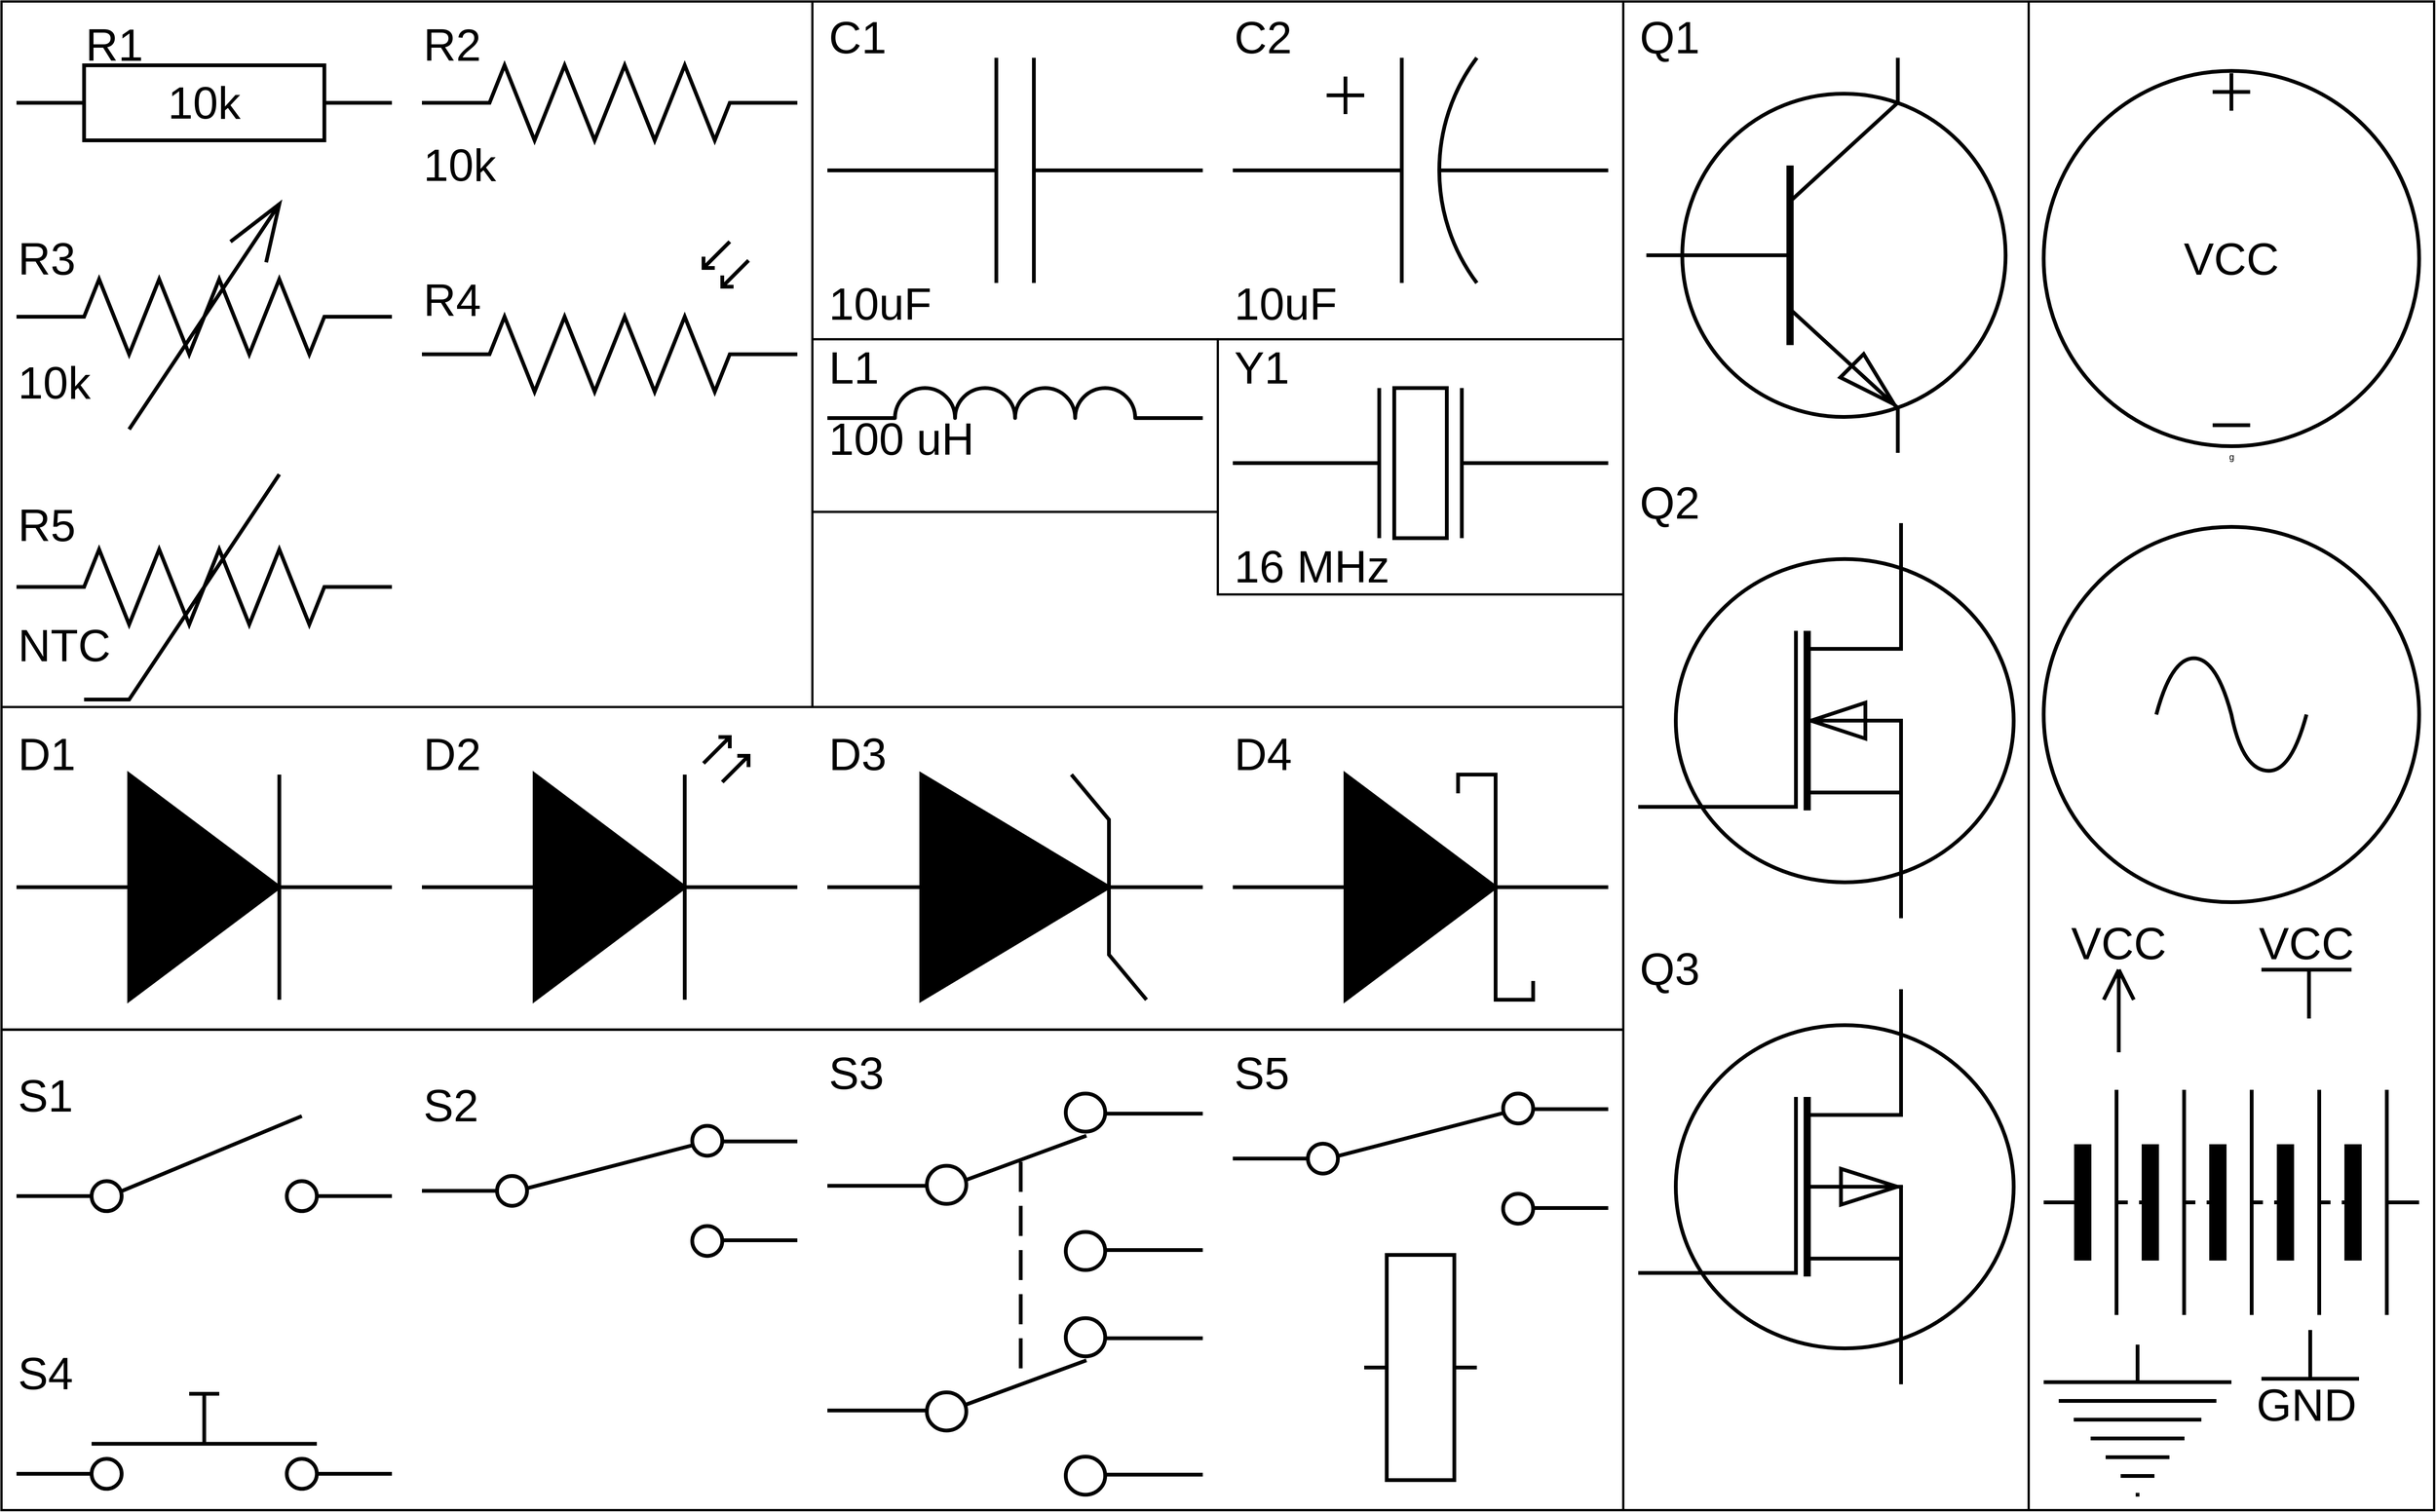 <mxfile version="19.0.3" type="device"><diagram id="eunVPivYThl2-q8O-7R9" name="Page-1"><mxGraphModel dx="1730" dy="1082" grid="1" gridSize="10" guides="1" tooltips="1" connect="1" arrows="1" fold="1" page="1" pageScale="1" pageWidth="850" pageHeight="1100" math="1" shadow="0"><root><mxCell id="0"/><mxCell id="1" parent="0"/><mxCell id="cI4F6hkZ886w3pGN_1YM-25" value="" style="group" vertex="1" connectable="0" parent="1"><mxGeometry x="2720" y="10" width="540" height="2010" as="geometry"/></mxCell><mxCell id="cI4F6hkZ886w3pGN_1YM-23" value="" style="rounded=0;whiteSpace=wrap;html=1;fontSize=60;strokeWidth=3;fillColor=none;" vertex="1" parent="cI4F6hkZ886w3pGN_1YM-25"><mxGeometry width="540" height="2010" as="geometry"/></mxCell><mxCell id="cI4F6hkZ886w3pGN_1YM-37" value="" style="pointerEvents=1;verticalLabelPosition=bottom;shadow=0;dashed=0;align=center;html=1;verticalAlign=top;shape=mxgraph.electrical.miscellaneous.batteryStack;fontSize=60;strokeWidth=5;fillColor=none;aspect=fixed;" vertex="1" parent="cI4F6hkZ886w3pGN_1YM-25"><mxGeometry x="20" y="1450" width="500" height="300" as="geometry"/></mxCell><mxCell id="cI4F6hkZ886w3pGN_1YM-26" value="" style="group" vertex="1" connectable="0" parent="cI4F6hkZ886w3pGN_1YM-25"><mxGeometry x="90" y="1240" width="60" height="160" as="geometry"/></mxCell><mxCell id="cI4F6hkZ886w3pGN_1YM-7" value="" style="endArrow=none;html=1;rounded=0;strokeWidth=5;" edge="1" parent="cI4F6hkZ886w3pGN_1YM-26"><mxGeometry width="50" height="50" relative="1" as="geometry"><mxPoint x="30" y="160" as="sourcePoint"/><mxPoint x="30" y="50" as="targetPoint"/></mxGeometry></mxCell><mxCell id="cI4F6hkZ886w3pGN_1YM-8" value="" style="endArrow=none;html=1;rounded=0;strokeWidth=5;" edge="1" parent="cI4F6hkZ886w3pGN_1YM-26"><mxGeometry width="50" height="50" relative="1" as="geometry"><mxPoint x="50" y="90" as="sourcePoint"/><mxPoint x="30" y="50" as="targetPoint"/></mxGeometry></mxCell><mxCell id="cI4F6hkZ886w3pGN_1YM-9" value="" style="endArrow=none;html=1;rounded=0;strokeWidth=5;" edge="1" parent="cI4F6hkZ886w3pGN_1YM-26"><mxGeometry width="50" height="50" relative="1" as="geometry"><mxPoint x="10" y="90" as="sourcePoint"/><mxPoint x="30" y="50" as="targetPoint"/></mxGeometry></mxCell><mxCell id="cI4F6hkZ886w3pGN_1YM-10" value="&lt;font style=&quot;font-size: 60px;&quot;&gt;VCC&lt;/font&gt;" style="text;html=1;strokeColor=none;fillColor=none;align=center;verticalAlign=middle;whiteSpace=wrap;rounded=0;" vertex="1" parent="cI4F6hkZ886w3pGN_1YM-26"><mxGeometry width="60" height="30" as="geometry"/></mxCell><mxCell id="cI4F6hkZ886w3pGN_1YM-35" value="" style="group" vertex="1" connectable="0" parent="cI4F6hkZ886w3pGN_1YM-25"><mxGeometry x="310" y="1240" width="120" height="115" as="geometry"/></mxCell><mxCell id="cI4F6hkZ886w3pGN_1YM-20" value="" style="endArrow=none;html=1;rounded=0;fontSize=60;strokeWidth=5;" edge="1" parent="cI4F6hkZ886w3pGN_1YM-35"><mxGeometry width="50" height="50" relative="1" as="geometry"><mxPoint y="50" as="sourcePoint"/><mxPoint x="120" y="50" as="targetPoint"/></mxGeometry></mxCell><mxCell id="cI4F6hkZ886w3pGN_1YM-21" value="" style="endArrow=none;html=1;rounded=0;fontSize=60;strokeWidth=5;" edge="1" parent="cI4F6hkZ886w3pGN_1YM-35"><mxGeometry width="50" height="50" relative="1" as="geometry"><mxPoint x="63.333" y="50" as="sourcePoint"/><mxPoint x="63.333" y="115" as="targetPoint"/></mxGeometry></mxCell><mxCell id="cI4F6hkZ886w3pGN_1YM-22" value="&lt;font style=&quot;font-size: 60px;&quot;&gt;VCC&lt;/font&gt;" style="text;html=1;strokeColor=none;fillColor=none;align=center;verticalAlign=middle;whiteSpace=wrap;rounded=0;" vertex="1" parent="cI4F6hkZ886w3pGN_1YM-35"><mxGeometry x="30" width="60" height="30" as="geometry"/></mxCell><mxCell id="ReCDtFQWEytc7w4hu0Rg-66" value="" style="rounded=0;whiteSpace=wrap;html=1;fontSize=60;strokeWidth=3;fillColor=none;" parent="1" vertex="1"><mxGeometry x="2180" y="10" width="540" height="2010" as="geometry"/></mxCell><mxCell id="ReCDtFQWEytc7w4hu0Rg-44" value="" style="rounded=0;whiteSpace=wrap;html=1;fontSize=60;strokeWidth=3;fillColor=none;" parent="1" vertex="1"><mxGeometry x="1640" y="460" width="540" height="340" as="geometry"/></mxCell><mxCell id="ReCDtFQWEytc7w4hu0Rg-53" value="" style="rounded=0;whiteSpace=wrap;html=1;fontSize=60;strokeWidth=3;fillColor=none;" parent="1" vertex="1"><mxGeometry x="20" y="1379.67" width="2160" height="640.33" as="geometry"/></mxCell><mxCell id="ReCDtFQWEytc7w4hu0Rg-40" value="" style="rounded=0;whiteSpace=wrap;html=1;fontSize=60;strokeWidth=3;fillColor=none;" parent="1" vertex="1"><mxGeometry x="20" y="950" width="2160" height="430" as="geometry"/></mxCell><mxCell id="ReCDtFQWEytc7w4hu0Rg-19" value="" style="rounded=0;whiteSpace=wrap;html=1;fontSize=60;strokeWidth=3;fillColor=none;" parent="1" vertex="1"><mxGeometry x="20" y="10" width="1080" height="940" as="geometry"/></mxCell><mxCell id="ReCDtFQWEytc7w4hu0Rg-1" value="" style="pointerEvents=1;verticalLabelPosition=bottom;shadow=0;dashed=0;align=center;html=1;verticalAlign=top;shape=mxgraph.electrical.resistors.resistor_1;aspect=fixed;strokeWidth=5;" parent="1" vertex="1"><mxGeometry x="40" y="95" width="500" height="100" as="geometry"/></mxCell><mxCell id="ReCDtFQWEytc7w4hu0Rg-2" value="" style="pointerEvents=1;verticalLabelPosition=bottom;shadow=0;dashed=0;align=center;html=1;verticalAlign=top;shape=mxgraph.electrical.resistors.resistor_2;aspect=fixed;strokeWidth=5;" parent="1" vertex="1"><mxGeometry x="580" y="95" width="500" height="100" as="geometry"/></mxCell><mxCell id="ReCDtFQWEytc7w4hu0Rg-4" value="" style="pointerEvents=1;verticalLabelPosition=bottom;shadow=0;dashed=0;align=center;html=1;verticalAlign=top;shape=mxgraph.electrical.resistors.variable_resistor_2;aspect=fixed;strokeWidth=5;" parent="1" vertex="1"><mxGeometry x="40" y="280" width="500" height="300" as="geometry"/></mxCell><mxCell id="ReCDtFQWEytc7w4hu0Rg-5" value="" style="pointerEvents=1;verticalLabelPosition=bottom;shadow=0;dashed=0;align=center;html=1;verticalAlign=top;shape=mxgraph.electrical.resistors.symmetrical_photoconductive_transducer;strokeWidth=5;aspect=fixed;" parent="1" vertex="1"><mxGeometry x="580" y="330" width="500" height="200" as="geometry"/></mxCell><mxCell id="ReCDtFQWEytc7w4hu0Rg-6" value="" style="pointerEvents=1;verticalLabelPosition=bottom;shadow=0;dashed=0;align=center;html=1;verticalAlign=top;shape=mxgraph.electrical.resistors.nonlinear_resistor;strokeWidth=5;aspect=fixed;" parent="1" vertex="1"><mxGeometry x="40" y="640" width="500" height="300" as="geometry"/></mxCell><mxCell id="ReCDtFQWEytc7w4hu0Rg-7" value="&lt;font style=&quot;font-size: 60px;&quot;&gt;10k&lt;/font&gt;" style="text;html=1;strokeColor=none;fillColor=none;align=center;verticalAlign=middle;whiteSpace=wrap;rounded=0;" parent="1" vertex="1"><mxGeometry x="130" y="117.5" width="320" height="55" as="geometry"/></mxCell><mxCell id="ReCDtFQWEytc7w4hu0Rg-9" value="&lt;font style=&quot;font-size: 60px;&quot;&gt;R1&lt;/font&gt;" style="text;html=1;strokeColor=none;fillColor=none;align=left;verticalAlign=middle;whiteSpace=wrap;rounded=0;" parent="1" vertex="1"><mxGeometry x="130" y="40" width="320" height="55" as="geometry"/></mxCell><mxCell id="ReCDtFQWEytc7w4hu0Rg-10" value="&lt;font style=&quot;font-size: 60px;&quot;&gt;R2&lt;/font&gt;" style="text;html=1;strokeColor=none;fillColor=none;align=left;verticalAlign=middle;whiteSpace=wrap;rounded=0;" parent="1" vertex="1"><mxGeometry x="580" y="40" width="320" height="55" as="geometry"/></mxCell><mxCell id="ReCDtFQWEytc7w4hu0Rg-11" value="&lt;font style=&quot;font-size: 60px;&quot;&gt;10k&lt;/font&gt;" style="text;html=1;strokeColor=none;fillColor=none;align=left;verticalAlign=middle;whiteSpace=wrap;rounded=0;" parent="1" vertex="1"><mxGeometry x="580" y="200" width="320" height="55" as="geometry"/></mxCell><mxCell id="ReCDtFQWEytc7w4hu0Rg-12" value="&lt;font style=&quot;font-size: 60px;&quot;&gt;R3&lt;/font&gt;" style="text;html=1;strokeColor=none;fillColor=none;align=left;verticalAlign=middle;whiteSpace=wrap;rounded=0;" parent="1" vertex="1"><mxGeometry x="40" y="325" width="320" height="55" as="geometry"/></mxCell><mxCell id="ReCDtFQWEytc7w4hu0Rg-13" value="&lt;font style=&quot;font-size: 60px;&quot;&gt;10k&lt;/font&gt;" style="text;html=1;strokeColor=none;fillColor=none;align=left;verticalAlign=middle;whiteSpace=wrap;rounded=0;" parent="1" vertex="1"><mxGeometry x="40" y="490" width="320" height="55" as="geometry"/></mxCell><mxCell id="ReCDtFQWEytc7w4hu0Rg-14" value="&lt;font style=&quot;font-size: 60px;&quot;&gt;R4&lt;/font&gt;" style="text;html=1;strokeColor=none;fillColor=none;align=left;verticalAlign=middle;whiteSpace=wrap;rounded=0;" parent="1" vertex="1"><mxGeometry x="580" y="380" width="320" height="55" as="geometry"/></mxCell><mxCell id="ReCDtFQWEytc7w4hu0Rg-16" value="&lt;font style=&quot;font-size: 60px;&quot;&gt;R5&lt;/font&gt;" style="text;html=1;strokeColor=none;fillColor=none;align=left;verticalAlign=middle;whiteSpace=wrap;rounded=0;" parent="1" vertex="1"><mxGeometry x="40" y="680" width="320" height="55" as="geometry"/></mxCell><mxCell id="ReCDtFQWEytc7w4hu0Rg-17" value="&lt;font style=&quot;font-size: 60px;&quot;&gt;NTC&lt;/font&gt;" style="text;html=1;strokeColor=none;fillColor=none;align=left;verticalAlign=middle;whiteSpace=wrap;rounded=0;" parent="1" vertex="1"><mxGeometry x="40" y="840" width="320" height="55" as="geometry"/></mxCell><mxCell id="ReCDtFQWEytc7w4hu0Rg-20" value="" style="rounded=0;whiteSpace=wrap;html=1;fontSize=60;strokeWidth=3;fillColor=none;" parent="1" vertex="1"><mxGeometry x="1100" y="10" width="1080" height="450" as="geometry"/></mxCell><mxCell id="ReCDtFQWEytc7w4hu0Rg-27" value="" style="rounded=0;whiteSpace=wrap;html=1;fontSize=60;strokeWidth=3;fillColor=none;" parent="1" vertex="1"><mxGeometry x="1100" y="460" width="540" height="230" as="geometry"/></mxCell><mxCell id="BkgYr3boStiaqhYG2UA8-1" value="" style="group" parent="1" vertex="1" connectable="0"><mxGeometry x="1120" y="30" width="500" height="410" as="geometry"/></mxCell><mxCell id="ReCDtFQWEytc7w4hu0Rg-21" value="" style="pointerEvents=1;verticalLabelPosition=bottom;shadow=0;dashed=0;align=center;html=1;verticalAlign=top;shape=mxgraph.electrical.capacitors.capacitor_1;fontSize=60;strokeWidth=5;fillColor=none;aspect=fixed;" parent="BkgYr3boStiaqhYG2UA8-1" vertex="1"><mxGeometry y="55" width="500" height="300" as="geometry"/></mxCell><mxCell id="ReCDtFQWEytc7w4hu0Rg-22" value="&lt;font style=&quot;font-size: 60px;&quot;&gt;C1&lt;/font&gt;" style="text;html=1;strokeColor=none;fillColor=none;align=left;verticalAlign=middle;whiteSpace=wrap;rounded=0;" parent="BkgYr3boStiaqhYG2UA8-1" vertex="1"><mxGeometry width="320" height="55" as="geometry"/></mxCell><mxCell id="ReCDtFQWEytc7w4hu0Rg-24" value="&lt;font style=&quot;font-size: 60px;&quot;&gt;10uF&lt;/font&gt;" style="text;html=1;strokeColor=none;fillColor=none;align=left;verticalAlign=middle;whiteSpace=wrap;rounded=0;" parent="BkgYr3boStiaqhYG2UA8-1" vertex="1"><mxGeometry y="355" width="320" height="55" as="geometry"/></mxCell><mxCell id="BkgYr3boStiaqhYG2UA8-2" value="" style="group" parent="1" vertex="1" connectable="0"><mxGeometry x="1660" y="30" width="500" height="410" as="geometry"/></mxCell><mxCell id="ReCDtFQWEytc7w4hu0Rg-23" value="" style="pointerEvents=1;verticalLabelPosition=bottom;shadow=0;dashed=0;align=center;html=1;verticalAlign=top;shape=mxgraph.electrical.capacitors.capacitor_3;fontSize=60;strokeWidth=5;fillColor=none;aspect=fixed;" parent="BkgYr3boStiaqhYG2UA8-2" vertex="1"><mxGeometry y="55" width="500" height="300" as="geometry"/></mxCell><mxCell id="ReCDtFQWEytc7w4hu0Rg-25" value="&lt;font style=&quot;font-size: 60px;&quot;&gt;C2&lt;/font&gt;" style="text;html=1;strokeColor=none;fillColor=none;align=left;verticalAlign=middle;whiteSpace=wrap;rounded=0;" parent="BkgYr3boStiaqhYG2UA8-2" vertex="1"><mxGeometry width="320" height="55" as="geometry"/></mxCell><mxCell id="ReCDtFQWEytc7w4hu0Rg-26" value="&lt;font style=&quot;font-size: 60px;&quot;&gt;10uF&lt;/font&gt;" style="text;html=1;strokeColor=none;fillColor=none;align=left;verticalAlign=middle;whiteSpace=wrap;rounded=0;" parent="BkgYr3boStiaqhYG2UA8-2" vertex="1"><mxGeometry y="355" width="320" height="55" as="geometry"/></mxCell><mxCell id="BkgYr3boStiaqhYG2UA8-3" value="" style="group" parent="1" vertex="1" connectable="0"><mxGeometry x="1120" y="470" width="500" height="150" as="geometry"/></mxCell><mxCell id="ReCDtFQWEytc7w4hu0Rg-28" value="" style="pointerEvents=1;verticalLabelPosition=bottom;shadow=0;dashed=0;align=center;html=1;verticalAlign=top;shape=mxgraph.electrical.inductors.inductor_3;fontSize=60;strokeWidth=5;fillColor=none;aspect=fixed;" parent="BkgYr3boStiaqhYG2UA8-3" vertex="1"><mxGeometry y="55" width="500" height="40" as="geometry"/></mxCell><mxCell id="ReCDtFQWEytc7w4hu0Rg-30" value="&lt;font style=&quot;font-size: 60px;&quot;&gt;L1&lt;/font&gt;" style="text;html=1;strokeColor=none;fillColor=none;align=left;verticalAlign=middle;whiteSpace=wrap;rounded=0;" parent="BkgYr3boStiaqhYG2UA8-3" vertex="1"><mxGeometry width="320" height="55" as="geometry"/></mxCell><mxCell id="ReCDtFQWEytc7w4hu0Rg-31" value="&lt;span style=&quot;font-size: 60px;&quot;&gt;100 uH&lt;/span&gt;" style="text;html=1;strokeColor=none;fillColor=none;align=left;verticalAlign=middle;whiteSpace=wrap;rounded=0;" parent="BkgYr3boStiaqhYG2UA8-3" vertex="1"><mxGeometry y="95" width="320" height="55" as="geometry"/></mxCell><mxCell id="BkgYr3boStiaqhYG2UA8-4" value="" style="group" parent="1" vertex="1" connectable="0"><mxGeometry x="40" y="985" width="500" height="355" as="geometry"/></mxCell><mxCell id="ReCDtFQWEytc7w4hu0Rg-32" value="" style="pointerEvents=1;fillColor=strokeColor;verticalLabelPosition=bottom;shadow=0;dashed=0;align=center;html=1;verticalAlign=top;shape=mxgraph.electrical.diodes.diode;fontSize=60;strokeWidth=5;aspect=fixed;" parent="BkgYr3boStiaqhYG2UA8-4" vertex="1"><mxGeometry y="55" width="500" height="300" as="geometry"/></mxCell><mxCell id="ReCDtFQWEytc7w4hu0Rg-33" value="&lt;font style=&quot;font-size: 60px;&quot;&gt;D1&lt;/font&gt;" style="text;html=1;strokeColor=none;fillColor=none;align=left;verticalAlign=middle;whiteSpace=wrap;rounded=0;" parent="BkgYr3boStiaqhYG2UA8-4" vertex="1"><mxGeometry width="320" height="55" as="geometry"/></mxCell><mxCell id="BkgYr3boStiaqhYG2UA8-5" value="" style="group" parent="1" vertex="1" connectable="0"><mxGeometry x="580" y="985" width="500" height="355" as="geometry"/></mxCell><mxCell id="ReCDtFQWEytc7w4hu0Rg-38" value="" style="verticalLabelPosition=bottom;shadow=0;dashed=0;align=center;html=1;verticalAlign=top;shape=mxgraph.electrical.opto_electronics.led_2;pointerEvents=1;fontSize=60;strokeWidth=5;fillColor=#000000;aspect=fixed;" parent="BkgYr3boStiaqhYG2UA8-5" vertex="1"><mxGeometry y="5" width="500" height="350" as="geometry"/></mxCell><mxCell id="ReCDtFQWEytc7w4hu0Rg-39" value="&lt;font style=&quot;font-size: 60px;&quot;&gt;D2&lt;/font&gt;" style="text;html=1;strokeColor=none;fillColor=none;align=left;verticalAlign=middle;whiteSpace=wrap;rounded=0;" parent="BkgYr3boStiaqhYG2UA8-5" vertex="1"><mxGeometry width="320" height="55" as="geometry"/></mxCell><mxCell id="BkgYr3boStiaqhYG2UA8-6" value="" style="group" parent="1" vertex="1" connectable="0"><mxGeometry x="1120" y="985" width="500" height="355" as="geometry"/></mxCell><mxCell id="ReCDtFQWEytc7w4hu0Rg-36" value="" style="pointerEvents=1;fillColor=strokeColor;verticalLabelPosition=bottom;shadow=0;dashed=0;align=center;html=1;verticalAlign=top;shape=mxgraph.electrical.diodes.zener_diode_3;fontSize=60;strokeWidth=5;aspect=fixed;" parent="BkgYr3boStiaqhYG2UA8-6" vertex="1"><mxGeometry y="55" width="500" height="300" as="geometry"/></mxCell><mxCell id="ReCDtFQWEytc7w4hu0Rg-37" value="&lt;font style=&quot;font-size: 60px;&quot;&gt;D3&lt;/font&gt;" style="text;html=1;strokeColor=none;fillColor=none;align=left;verticalAlign=middle;whiteSpace=wrap;rounded=0;" parent="BkgYr3boStiaqhYG2UA8-6" vertex="1"><mxGeometry width="320" height="55" as="geometry"/></mxCell><mxCell id="BkgYr3boStiaqhYG2UA8-7" value="" style="group" parent="1" vertex="1" connectable="0"><mxGeometry x="1660" y="985" width="500" height="395" as="geometry"/></mxCell><mxCell id="ReCDtFQWEytc7w4hu0Rg-34" value="" style="pointerEvents=1;fillColor=strokeColor;verticalLabelPosition=bottom;shadow=0;dashed=0;align=center;html=1;verticalAlign=top;shape=mxgraph.electrical.diodes.schottky_diode;fontSize=60;strokeWidth=5;aspect=fixed;" parent="BkgYr3boStiaqhYG2UA8-7" vertex="1"><mxGeometry y="55" width="500" height="300" as="geometry"/></mxCell><mxCell id="ReCDtFQWEytc7w4hu0Rg-35" value="&lt;font style=&quot;font-size: 60px;&quot;&gt;D4&lt;/font&gt;" style="text;html=1;strokeColor=none;fillColor=none;align=left;verticalAlign=middle;whiteSpace=wrap;rounded=0;" parent="BkgYr3boStiaqhYG2UA8-7" vertex="1"><mxGeometry width="320" height="55" as="geometry"/></mxCell><mxCell id="BkgYr3boStiaqhYG2UA8-8" value="" style="group" parent="1" vertex="1" connectable="0"><mxGeometry x="40" y="1440" width="500" height="188.33" as="geometry"/></mxCell><mxCell id="ReCDtFQWEytc7w4hu0Rg-47" value="" style="shape=mxgraph.electrical.electro-mechanical.singleSwitch;aspect=fixed;elSwitchState=off;shadow=0;dashed=0;fontFamily=Helvetica;fontSize=60;fontColor=#000000;align=center;strokeColor=#000000;strokeWidth=5;fillColor=default;html=1;" parent="BkgYr3boStiaqhYG2UA8-8" vertex="1"><mxGeometry y="55" width="500" height="133.33" as="geometry"/></mxCell><mxCell id="ReCDtFQWEytc7w4hu0Rg-50" value="&lt;font style=&quot;font-size: 60px;&quot;&gt;S1&lt;/font&gt;" style="text;html=1;strokeColor=none;fillColor=none;align=left;verticalAlign=middle;whiteSpace=wrap;rounded=0;" parent="BkgYr3boStiaqhYG2UA8-8" vertex="1"><mxGeometry width="320" height="55" as="geometry"/></mxCell><mxCell id="BkgYr3boStiaqhYG2UA8-9" value="" style="group" parent="1" vertex="1" connectable="0"><mxGeometry x="580" y="1453" width="500" height="228.33" as="geometry"/></mxCell><mxCell id="ReCDtFQWEytc7w4hu0Rg-48" value="" style="shape=mxgraph.electrical.electro-mechanical.twoWaySwitch;aspect=fixed;elSwitchState=2;shadow=0;dashed=0;fontFamily=Helvetica;fontSize=60;fontColor=#000000;align=center;strokeColor=#000000;strokeWidth=5;fillColor=default;html=1;" parent="BkgYr3boStiaqhYG2UA8-9" vertex="1"><mxGeometry y="55" width="500" height="173.33" as="geometry"/></mxCell><mxCell id="ReCDtFQWEytc7w4hu0Rg-51" value="&lt;font style=&quot;font-size: 60px;&quot;&gt;S2&lt;/font&gt;" style="text;html=1;strokeColor=none;fillColor=none;align=left;verticalAlign=middle;whiteSpace=wrap;rounded=0;" parent="BkgYr3boStiaqhYG2UA8-9" vertex="1"><mxGeometry width="320" height="55" as="geometry"/></mxCell><mxCell id="BkgYr3boStiaqhYG2UA8-12" value="" style="group" parent="1" vertex="1" connectable="0"><mxGeometry x="1660" y="1410" width="500" height="570" as="geometry"/></mxCell><mxCell id="ReCDtFQWEytc7w4hu0Rg-56" value="" style="pointerEvents=1;verticalLabelPosition=bottom;shadow=0;dashed=0;align=center;html=1;verticalAlign=top;shape=mxgraph.electrical.electro-mechanical.relay_coil;fontSize=60;strokeWidth=5;fillColor=none;aspect=fixed;rotation=90;" parent="BkgYr3boStiaqhYG2UA8-12" vertex="1"><mxGeometry x="100" y="345" width="300" height="150" as="geometry"/></mxCell><mxCell id="ReCDtFQWEytc7w4hu0Rg-57" value="" style="shape=mxgraph.electrical.electro-mechanical.twoWaySwitch;aspect=fixed;elSwitchState=2;shadow=0;dashed=0;fontFamily=Helvetica;fontSize=60;fontColor=#000000;align=center;strokeColor=#000000;strokeWidth=5;fillColor=#ffffff;html=1;" parent="BkgYr3boStiaqhYG2UA8-12" vertex="1"><mxGeometry y="55" width="500" height="173.33" as="geometry"/></mxCell><mxCell id="ReCDtFQWEytc7w4hu0Rg-59" value="&lt;font style=&quot;font-size: 60px;&quot;&gt;S5&lt;/font&gt;" style="text;html=1;strokeColor=none;fillColor=none;align=left;verticalAlign=middle;whiteSpace=wrap;rounded=0;" parent="BkgYr3boStiaqhYG2UA8-12" vertex="1"><mxGeometry width="320" height="55" as="geometry"/></mxCell><mxCell id="BkgYr3boStiaqhYG2UA8-13" value="" style="group" parent="1" vertex="1" connectable="0"><mxGeometry x="40" y="1810" width="500" height="188.33" as="geometry"/></mxCell><mxCell id="ReCDtFQWEytc7w4hu0Rg-54" value="" style="shape=mxgraph.electrical.electro-mechanical.pushbutton;aspect=fixed;elSwitchState=off;shadow=0;dashed=0;fontFamily=Helvetica;fontSize=60;fontColor=#000000;align=center;strokeColor=#000000;strokeWidth=5;fillColor=default;html=1;" parent="BkgYr3boStiaqhYG2UA8-13" vertex="1"><mxGeometry y="55" width="500" height="133.33" as="geometry"/></mxCell><mxCell id="ReCDtFQWEytc7w4hu0Rg-55" value="&lt;font style=&quot;font-size: 60px;&quot;&gt;S4&lt;/font&gt;" style="text;html=1;strokeColor=none;fillColor=none;align=left;verticalAlign=middle;whiteSpace=wrap;rounded=0;" parent="BkgYr3boStiaqhYG2UA8-13" vertex="1"><mxGeometry width="320" height="55" as="geometry"/></mxCell><mxCell id="BkgYr3boStiaqhYG2UA8-14" value="" style="group" parent="1" vertex="1" connectable="0"><mxGeometry x="1660" y="470" width="500" height="320" as="geometry"/></mxCell><mxCell id="ReCDtFQWEytc7w4hu0Rg-41" value="" style="pointerEvents=1;verticalLabelPosition=bottom;shadow=0;dashed=0;align=center;html=1;verticalAlign=top;shape=mxgraph.electrical.miscellaneous.crystal_1;fontSize=60;strokeWidth=5;fillColor=none;aspect=fixed;" parent="BkgYr3boStiaqhYG2UA8-14" vertex="1"><mxGeometry y="55" width="500" height="200" as="geometry"/></mxCell><mxCell id="ReCDtFQWEytc7w4hu0Rg-42" value="&lt;font style=&quot;font-size: 60px;&quot;&gt;Y1&lt;/font&gt;" style="text;html=1;strokeColor=none;fillColor=none;align=left;verticalAlign=middle;whiteSpace=wrap;rounded=0;" parent="BkgYr3boStiaqhYG2UA8-14" vertex="1"><mxGeometry width="320" height="55" as="geometry"/></mxCell><mxCell id="ReCDtFQWEytc7w4hu0Rg-43" value="&lt;span style=&quot;font-size: 60px;&quot;&gt;16 MHz&lt;/span&gt;" style="text;html=1;strokeColor=none;fillColor=none;align=left;verticalAlign=middle;whiteSpace=wrap;rounded=0;" parent="BkgYr3boStiaqhYG2UA8-14" vertex="1"><mxGeometry y="265" width="320" height="55" as="geometry"/></mxCell><mxCell id="BkgYr3boStiaqhYG2UA8-16" value="" style="group" parent="1" vertex="1" connectable="0"><mxGeometry x="1120" y="1410" width="500" height="589.48" as="geometry"/></mxCell><mxCell id="ReCDtFQWEytc7w4hu0Rg-49" value="" style="pointerEvents=1;verticalLabelPosition=bottom;shadow=0;dashed=0;align=center;html=1;verticalAlign=top;shape=mxgraph.electrical.electro-mechanical.dpdt3;elSwitchState=1;fontFamily=Helvetica;fontSize=60;fontColor=#000000;strokeColor=#000000;strokeWidth=5;fillColor=default;" parent="BkgYr3boStiaqhYG2UA8-16" vertex="1"><mxGeometry y="55" width="500" height="534.48" as="geometry"/></mxCell><mxCell id="ReCDtFQWEytc7w4hu0Rg-52" value="&lt;font style=&quot;font-size: 60px;&quot;&gt;S3&lt;/font&gt;" style="text;html=1;strokeColor=none;fillColor=none;align=left;verticalAlign=middle;whiteSpace=wrap;rounded=0;" parent="BkgYr3boStiaqhYG2UA8-16" vertex="1"><mxGeometry width="320" height="55" as="geometry"/></mxCell><mxCell id="cI4F6hkZ886w3pGN_1YM-1" value="" style="group" vertex="1" connectable="0" parent="1"><mxGeometry x="2200" y="30" width="500" height="581.32" as="geometry"/></mxCell><mxCell id="ReCDtFQWEytc7w4hu0Rg-60" value="" style="verticalLabelPosition=bottom;shadow=0;dashed=0;align=center;html=1;verticalAlign=top;shape=mxgraph.electrical.transistors.npn_transistor_1;fontSize=60;strokeWidth=5;fillColor=none;aspect=fixed;" parent="cI4F6hkZ886w3pGN_1YM-1" vertex="1"><mxGeometry y="55" width="500" height="526.32" as="geometry"/></mxCell><mxCell id="ReCDtFQWEytc7w4hu0Rg-63" value="&lt;font style=&quot;font-size: 60px;&quot;&gt;Q1&lt;/font&gt;" style="text;html=1;strokeColor=none;fillColor=none;align=left;verticalAlign=middle;whiteSpace=wrap;rounded=0;" parent="cI4F6hkZ886w3pGN_1YM-1" vertex="1"><mxGeometry width="320" height="55" as="geometry"/></mxCell><mxCell id="cI4F6hkZ886w3pGN_1YM-2" value="" style="group" vertex="1" connectable="0" parent="1"><mxGeometry x="2200" y="650" width="500" height="581.32" as="geometry"/></mxCell><mxCell id="ReCDtFQWEytc7w4hu0Rg-62" value="" style="verticalLabelPosition=bottom;shadow=0;dashed=0;align=center;html=1;verticalAlign=top;shape=mxgraph.electrical.mosfets1.n-channel_mosfet_1;fontSize=60;strokeWidth=5;fillColor=none;aspect=fixed;" parent="cI4F6hkZ886w3pGN_1YM-2" vertex="1"><mxGeometry y="55" width="500" height="526.32" as="geometry"/></mxCell><mxCell id="ReCDtFQWEytc7w4hu0Rg-64" value="&lt;span style=&quot;font-size: 60px;&quot;&gt;Q2&lt;/span&gt;" style="text;html=1;strokeColor=none;fillColor=none;align=left;verticalAlign=middle;whiteSpace=wrap;rounded=0;" parent="cI4F6hkZ886w3pGN_1YM-2" vertex="1"><mxGeometry width="320" height="55" as="geometry"/></mxCell><mxCell id="cI4F6hkZ886w3pGN_1YM-3" value="" style="group" vertex="1" connectable="0" parent="1"><mxGeometry x="2200" y="1271.01" width="500" height="581.32" as="geometry"/></mxCell><mxCell id="ReCDtFQWEytc7w4hu0Rg-61" value="" style="verticalLabelPosition=bottom;shadow=0;dashed=0;align=center;html=1;verticalAlign=top;shape=mxgraph.electrical.mosfets1.p-channel_mosfet_1;fontSize=60;strokeWidth=5;fillColor=none;aspect=fixed;" parent="cI4F6hkZ886w3pGN_1YM-3" vertex="1"><mxGeometry y="55" width="500" height="526.32" as="geometry"/></mxCell><mxCell id="ReCDtFQWEytc7w4hu0Rg-65" value="&lt;font style=&quot;font-size: 60px;&quot;&gt;Q3&lt;/font&gt;" style="text;html=1;strokeColor=none;fillColor=none;align=left;verticalAlign=middle;whiteSpace=wrap;rounded=0;" parent="cI4F6hkZ886w3pGN_1YM-3" vertex="1"><mxGeometry width="320" height="55" as="geometry"/></mxCell><mxCell id="cI4F6hkZ886w3pGN_1YM-4" value="g" style="pointerEvents=1;verticalLabelPosition=bottom;shadow=0;dashed=0;align=center;html=1;verticalAlign=top;shape=mxgraph.electrical.signal_sources.source;aspect=fixed;points=[[0.5,0,0],[1,0.5,0],[0.5,1,0],[0,0.5,0]];elSignalType=dc3;strokeWidth=5;fillColor=none;" vertex="1" parent="1"><mxGeometry x="2740" y="102.5" width="500" height="500" as="geometry"/></mxCell><mxCell id="cI4F6hkZ886w3pGN_1YM-5" value="" style="pointerEvents=1;verticalLabelPosition=bottom;shadow=0;dashed=0;align=center;html=1;verticalAlign=top;shape=mxgraph.electrical.signal_sources.source;aspect=fixed;points=[[0.5,0,0],[1,0.5,0],[0.5,1,0],[0,0.5,0]];elSignalType=ac;strokeWidth=5;fillColor=none;" vertex="1" parent="1"><mxGeometry x="2740" y="710" width="500" height="500" as="geometry"/></mxCell><mxCell id="cI4F6hkZ886w3pGN_1YM-16" value="" style="pointerEvents=1;verticalLabelPosition=bottom;shadow=0;dashed=0;align=center;html=1;verticalAlign=top;shape=mxgraph.electrical.signal_sources.protective_earth;fontSize=60;strokeWidth=5;fillColor=none;aspect=fixed;" vertex="1" parent="1"><mxGeometry x="2740" y="1799.48" width="250" height="200" as="geometry"/></mxCell><mxCell id="cI4F6hkZ886w3pGN_1YM-24" value="&lt;span style=&quot;font-size: 60px;&quot;&gt;VCC&lt;/span&gt;" style="text;html=1;strokeColor=none;fillColor=none;align=center;verticalAlign=middle;whiteSpace=wrap;rounded=0;" vertex="1" parent="1"><mxGeometry x="2960" y="337.5" width="60" height="30" as="geometry"/></mxCell><mxCell id="cI4F6hkZ886w3pGN_1YM-36" value="" style="group" vertex="1" connectable="0" parent="1"><mxGeometry x="3030" y="1780" width="130" height="115" as="geometry"/></mxCell><mxCell id="cI4F6hkZ886w3pGN_1YM-17" value="" style="endArrow=none;html=1;rounded=0;fontSize=60;strokeWidth=5;" edge="1" parent="cI4F6hkZ886w3pGN_1YM-36"><mxGeometry width="50" height="50" relative="1" as="geometry"><mxPoint y="65" as="sourcePoint"/><mxPoint x="130" y="65" as="targetPoint"/></mxGeometry></mxCell><mxCell id="cI4F6hkZ886w3pGN_1YM-18" value="" style="endArrow=none;html=1;rounded=0;fontSize=60;strokeWidth=5;" edge="1" parent="cI4F6hkZ886w3pGN_1YM-36"><mxGeometry width="50" height="50" relative="1" as="geometry"><mxPoint x="65" as="sourcePoint"/><mxPoint x="65" y="65" as="targetPoint"/></mxGeometry></mxCell><mxCell id="cI4F6hkZ886w3pGN_1YM-19" value="&lt;font style=&quot;font-size: 60px;&quot;&gt;GND&lt;/font&gt;" style="text;html=1;strokeColor=none;fillColor=none;align=center;verticalAlign=middle;whiteSpace=wrap;rounded=0;" vertex="1" parent="cI4F6hkZ886w3pGN_1YM-36"><mxGeometry x="30" y="85" width="60" height="30" as="geometry"/></mxCell></root></mxGraphModel></diagram></mxfile>
